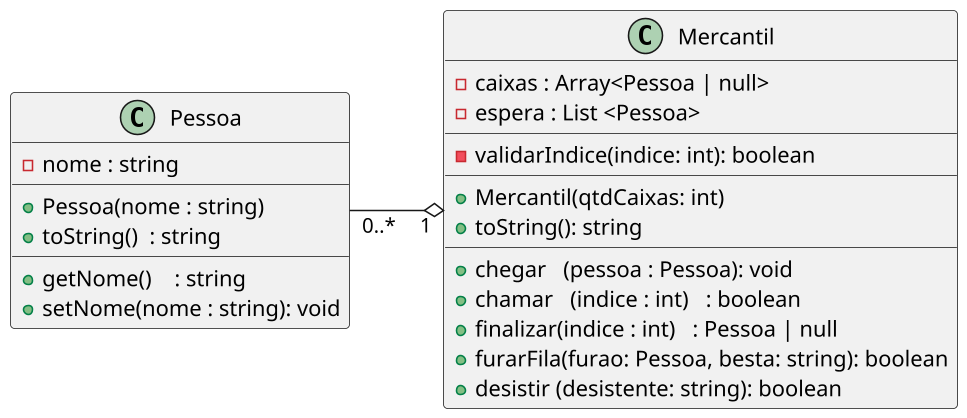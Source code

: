 
@startuml

skinparam defaultFontName "Source Code Pro"
skinparam dpi 150
left to right direction

class Pessoa {
  - nome : string
  __
  + Pessoa(nome : string)
  + toString()  : string
  __
  + getNome()    : string
  + setNome(nome : string): void
}

class Mercantil {
  - caixas : Array<Pessoa | null>
  - espera : List <Pessoa>
  __
  - validarIndice(indice: int): boolean
  __
  + Mercantil(qtdCaixas: int)
  + toString(): string
  __
  + chegar   (pessoa : Pessoa): void
  + chamar   (indice : int)   : boolean
  + finalizar(indice : int)   : Pessoa | null
  + furarFila(furao: Pessoa, besta: string): boolean
  + desistir (desistente: string): boolean
}

Pessoa "0..*" --o  "1" Mercantil
@enduml